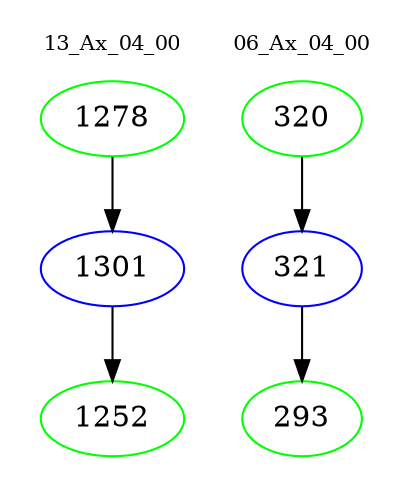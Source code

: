 digraph{
subgraph cluster_0 {
color = white
label = "13_Ax_04_00";
fontsize=10;
T0_1278 [label="1278", color="green"]
T0_1278 -> T0_1301 [color="black"]
T0_1301 [label="1301", color="blue"]
T0_1301 -> T0_1252 [color="black"]
T0_1252 [label="1252", color="green"]
}
subgraph cluster_1 {
color = white
label = "06_Ax_04_00";
fontsize=10;
T1_320 [label="320", color="green"]
T1_320 -> T1_321 [color="black"]
T1_321 [label="321", color="blue"]
T1_321 -> T1_293 [color="black"]
T1_293 [label="293", color="green"]
}
}
